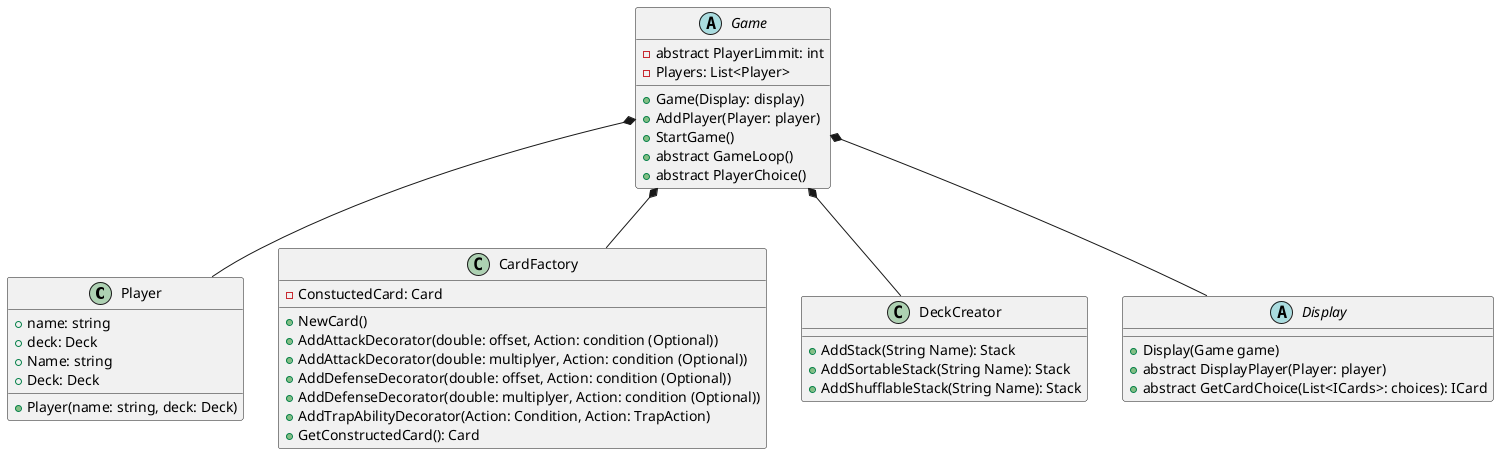@startuml


class Player {
    + name: string
    + deck: Deck
    + Player(name: string, deck: Deck)
    + Name: string
    + Deck: Deck
}

class CardFactory
{
    - ConstuctedCard: Card
    + NewCard()
    + AddAttackDecorator(double: offset, Action: condition (Optional))
    + AddAttackDecorator(double: multiplyer, Action: condition (Optional))
    + AddDefenseDecorator(double: offset, Action: condition (Optional))
    + AddDefenseDecorator(double: multiplyer, Action: condition (Optional))
    + AddTrapAbilityDecorator(Action: Condition, Action: TrapAction)
    + GetConstructedCard(): Card
}

Class DeckCreator {
    + AddStack(String Name): Stack
    + AddSortableStack(String Name): Stack
    + AddShufflableStack(String Name): Stack
}

abstract Display {
    + Display(Game game)
    + abstract DisplayPlayer(Player: player)
    + abstract GetCardChoice(List<ICards>: choices): ICard
}
abstract Game {
    - abstract PlayerLimmit: int
    - Players: List<Player>
    + Game(Display: display)
    + AddPlayer(Player: player)
    + StartGame()
    + abstract GameLoop()
    + abstract PlayerChoice()
}

Game *-down- Display
Game *-down- DeckCreator
Game *-down- Player
Game *-down- CardFactory

@enduml